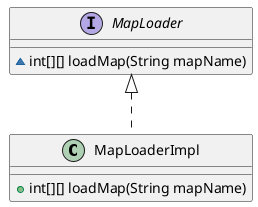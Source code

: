 @startuml
class MapLoaderImpl {
+ int[][] loadMap(String mapName)
}
interface MapLoader {
~ int[][] loadMap(String mapName)
}


MapLoader <|.. MapLoaderImpl
@enduml